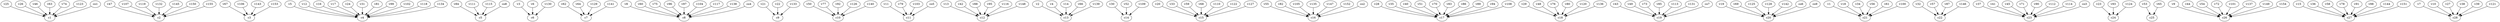 strict digraph  {
c1;
c2;
c3;
c4;
c5;
c6;
c7;
c8;
c9;
c10;
c11;
c12;
c13;
c14;
c15;
c16;
c17;
c18;
c19;
c20;
c21;
c22;
c23;
c24;
c25;
c26;
c27;
c28;
v1;
v2;
v3;
v4;
v5;
v6;
v7;
v8;
v9;
v10;
v11;
v12;
v13;
v14;
v15;
v16;
v17;
v18;
v19;
v20;
v21;
v22;
v23;
v24;
v25;
v26;
v27;
v28;
v29;
v30;
v31;
v32;
v33;
v34;
v35;
v36;
v37;
v38;
v39;
v40;
v41;
v42;
v43;
v44;
v45;
v46;
v47;
v48;
v49;
v50;
v51;
v52;
v53;
v54;
v55;
v56;
v57;
v58;
v59;
v60;
v61;
v62;
v63;
v64;
v65;
v66;
v67;
v68;
v69;
v70;
v71;
v72;
v73;
v74;
v75;
v76;
v77;
v78;
v79;
v80;
v81;
v82;
v83;
v84;
v85;
v86;
v87;
v88;
v89;
v90;
v91;
v92;
v93;
v94;
v95;
v96;
v97;
v98;
v99;
v100;
v101;
v102;
v103;
v104;
v105;
v106;
v107;
v108;
v109;
v110;
v111;
v112;
v113;
v114;
v115;
v116;
v117;
v118;
v119;
v120;
v121;
v122;
v123;
v124;
v125;
v126;
v127;
v128;
v129;
v130;
v131;
v132;
v133;
v134;
v135;
v136;
v137;
v138;
v139;
v140;
v141;
v142;
v143;
v144;
v145;
v146;
v147;
v148;
v149;
v150;
v151;
v152;
v153;
v154;
v155;
co1;
co2;
co3;
co4;
co5;
co6;
co7;
co8;
co9;
v1 -> c21  [weight=1];
v2 -> c13  [weight=1];
v3 -> c6  [weight=1];
v4 -> c13  [weight=1];
v5 -> c4  [weight=1];
v6 -> c6  [weight=1];
v7 -> c28  [weight=1];
v8 -> c8  [weight=1];
v9 -> c26  [weight=1];
v10 -> c28  [weight=1];
v11 -> c11  [weight=1];
v12 -> c4  [weight=1];
v13 -> c12  [weight=1];
v14 -> c13  [weight=1];
v15 -> c27  [weight=1];
v16 -> c4  [weight=1];
v17 -> c4  [weight=1];
v18 -> c21  [weight=1];
v19 -> c20  [weight=1];
v20 -> c15  [weight=1];
v21 -> c9  [weight=1];
v22 -> c9  [weight=1];
v23 -> c24  [weight=1];
v24 -> c4  [weight=1];
v25 -> c1  [weight=1];
v26 -> c1  [weight=1];
v27 -> c28  [weight=1];
v28 -> c17  [weight=1];
v29 -> c18  [weight=1];
v30 -> c14  [weight=1];
v31 -> c4  [weight=1];
v32 -> c22  [weight=1];
v33 -> c15  [weight=1];
v34 -> c21  [weight=1];
v35 -> c17  [weight=1];
v36 -> c27  [weight=1];
v37 -> c23  [weight=1];
v38 -> c28  [weight=1];
v39 -> c28  [weight=1];
v40 -> c17  [weight=1];
v41 -> c23  [weight=1];
v42 -> c12  [weight=1];
v43 -> c19  [weight=1];
v44 -> c26  [weight=1];
v45 -> c23  [weight=1];
v46 -> c1  [weight=1];
v47 -> c2  [weight=1];
v48 -> c18  [weight=1];
v49 -> c19  [weight=1];
v50 -> c10  [weight=1];
v51 -> c17  [weight=1];
v52 -> c14  [weight=1];
v53 -> c25  [weight=1];
v54 -> c26  [weight=1];
v55 -> c16  [weight=1];
v56 -> c21  [weight=1];
v57 -> c22  [weight=1];
v58 -> c27  [weight=1];
v59 -> c15  [weight=1];
v60 -> c8  [weight=1];
v61 -> c21  [weight=1];
v62 -> c7  [weight=1];
v63 -> c1  [weight=1];
v64 -> c7  [weight=1];
v65 -> c25  [weight=1];
v66 -> c13  [weight=1];
v67 -> c3  [weight=1];
v68 -> c15  [weight=1];
v69 -> c20  [weight=1];
v70 -> c17  [weight=1];
v71 -> c23  [weight=1];
v72 -> c26  [weight=1];
v73 -> c19  [weight=1];
v74 -> c1  [weight=1];
v75 -> c8  [weight=1];
v76 -> c18  [weight=1];
v77 -> c10  [weight=1];
v78 -> c27  [weight=1];
v79 -> c11  [weight=1];
v80 -> c18  [weight=1];
v81 -> c4  [weight=1];
v82 -> c16  [weight=1];
v83 -> c17  [weight=1];
v84 -> c5  [weight=1];
v85 -> c19  [weight=1];
v86 -> c17  [weight=1];
v87 -> c22  [weight=1];
v88 -> c12  [weight=1];
v89 -> c17  [weight=1];
v90 -> c23  [weight=1];
v91 -> c27  [weight=1];
v92 -> c10  [weight=1];
v93 -> c24  [weight=1];
v94 -> c17  [weight=1];
v95 -> c12  [weight=1];
v96 -> c8  [weight=1];
v97 -> c8  [weight=1];
v98 -> c27  [weight=1];
v99 -> c4  [weight=1];
v100 -> c21  [weight=1];
v101 -> c26  [weight=1];
v102 -> c4  [weight=1];
v103 -> c11  [weight=1];
v104 -> c8  [weight=1];
v105 -> c16  [weight=1];
v106 -> c3  [weight=1];
v107 -> c2  [weight=1];
v108 -> c17  [weight=1];
v109 -> c14  [weight=1];
v110 -> c15  [weight=1];
v111 -> c5  [weight=1];
v112 -> c23  [weight=1];
v113 -> c19  [weight=1];
v114 -> c23  [weight=1];
v115 -> c5  [weight=1];
v116 -> c12  [weight=1];
v117 -> c8  [weight=1];
v118 -> c4  [weight=1];
v119 -> c2  [weight=1];
v120 -> c18  [weight=1];
v121 -> c28  [weight=1];
v122 -> c15  [weight=1];
v123 -> c1  [weight=1];
v124 -> c24  [weight=1];
v125 -> c20  [weight=1];
v126 -> c10  [weight=1];
v127 -> c15  [weight=1];
v128 -> c20  [weight=1];
v129 -> c7  [weight=1];
v130 -> c6  [weight=1];
v131 -> c19  [weight=1];
v132 -> c2  [weight=1];
v133 -> c9  [weight=1];
v134 -> c4  [weight=1];
v135 -> c16  [weight=1];
v136 -> c18  [weight=1];
v137 -> c26  [weight=1];
v138 -> c8  [weight=1];
v139 -> c13  [weight=1];
v140 -> c10  [weight=1];
v141 -> c7  [weight=1];
v142 -> c20  [weight=1];
v143 -> c3  [weight=1];
v144 -> c27  [weight=1];
v145 -> c2  [weight=1];
v146 -> c22  [weight=1];
v147 -> c16  [weight=1];
v148 -> c12  [weight=1];
v149 -> c26  [weight=1];
v150 -> c2  [weight=1];
v151 -> c27  [weight=1];
v152 -> c16  [weight=1];
v153 -> c3  [weight=1];
v154 -> c26  [weight=1];
v155 -> c2  [weight=1];
co1 -> c1  [weight=1];
co2 -> c16  [weight=1];
co3 -> c23  [weight=1];
co4 -> c8  [weight=1];
co5 -> c11  [weight=1];
co6 -> c20  [weight=1];
co7 -> c19  [weight=1];
co8 -> c5  [weight=1];
co9 -> c20  [weight=1];
}
